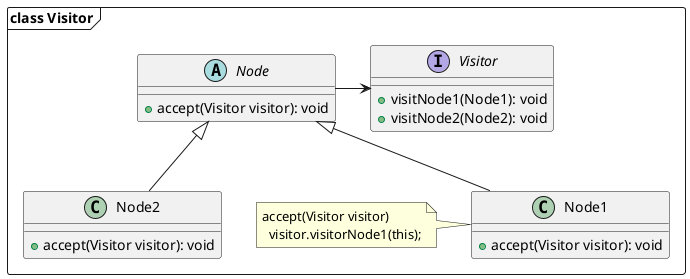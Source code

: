 @startuml mainframe
package "class Visitor" <<Frame>> {
  abstract class Node {
    +accept(Visitor visitor): void
  }
  class Node1 {
    +accept(Visitor visitor): void
  }
  class Node2 {
    +accept(Visitor visitor): void
  }

  Node1 --up|> Node
  Node2 --up|> Node

  interface Visitor {
    +visitNode1(Node1): void
    +visitNode2(Node2): void
  }

  note left of Node1 {
    accept(Visitor visitor)
      visitor.visitorNode1(this);
  }

  Node --right> Visitor
}
@enduml